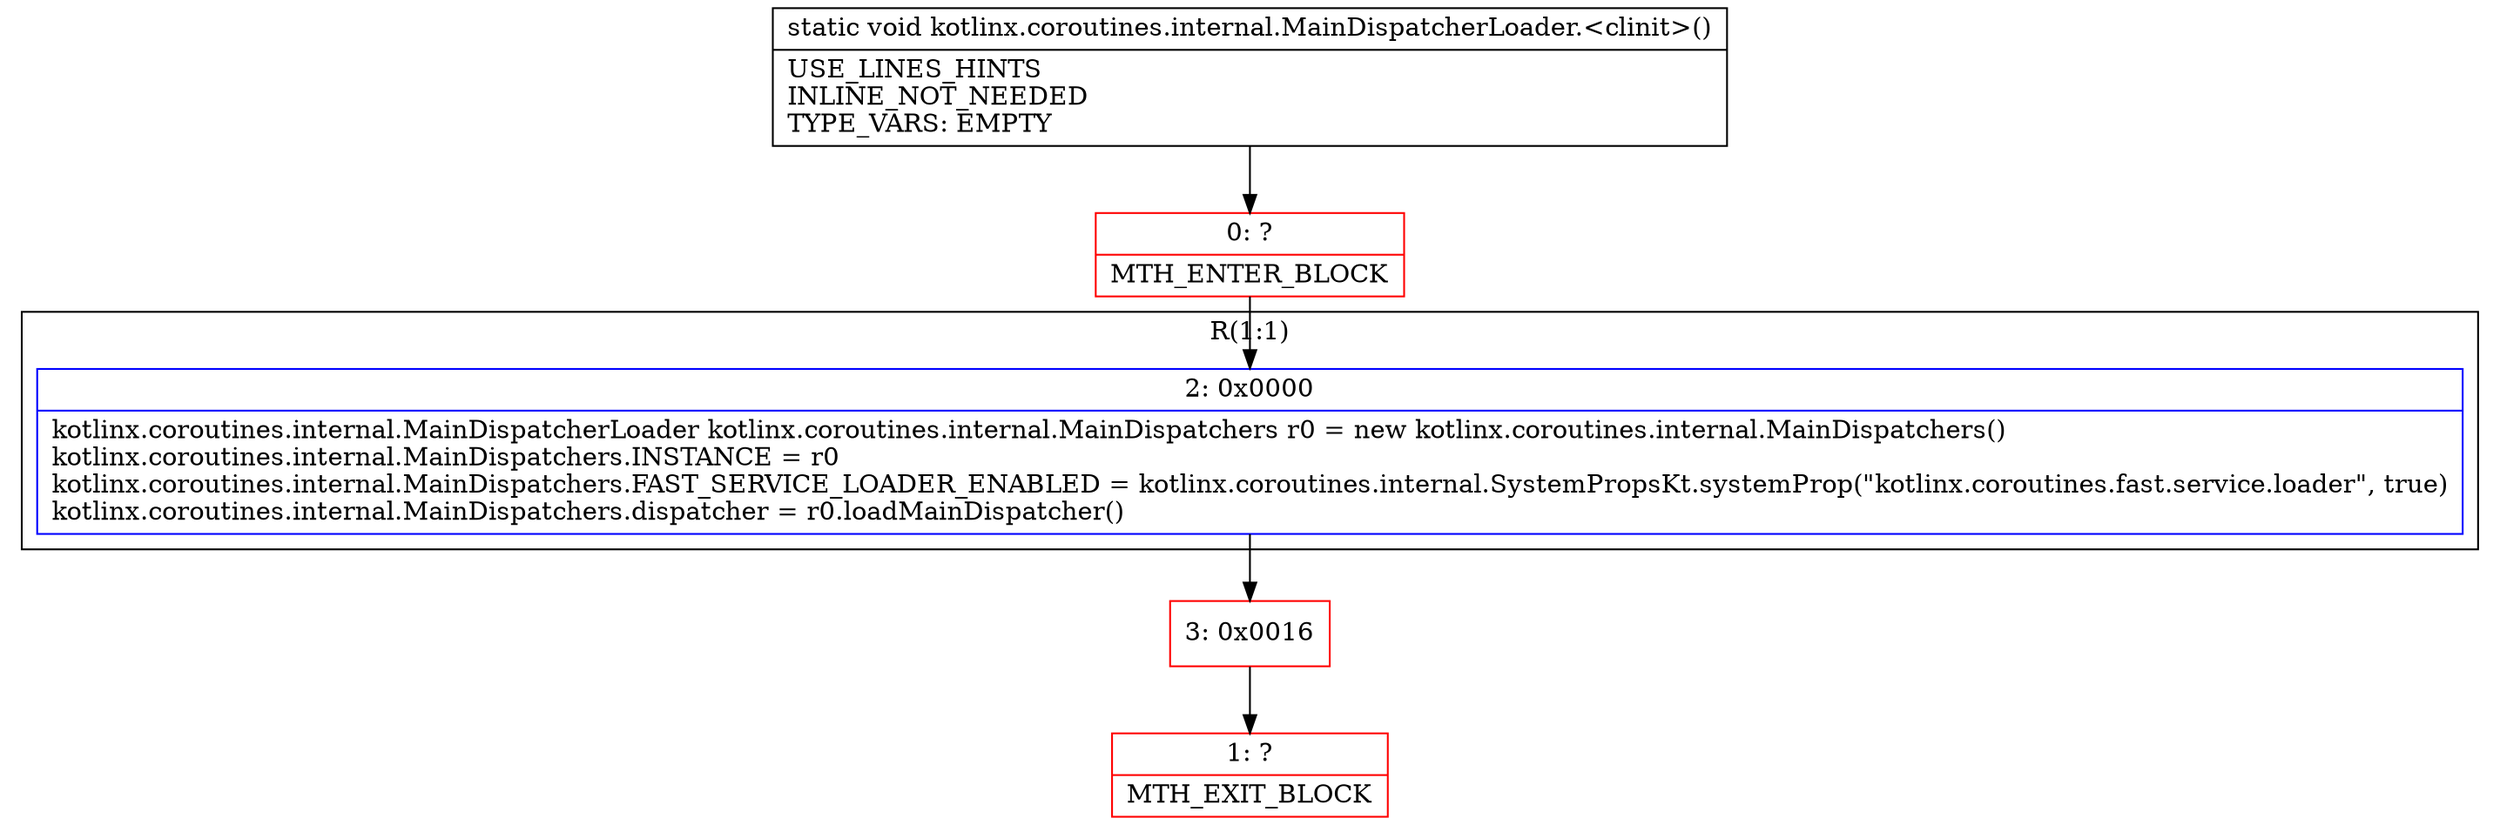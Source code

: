 digraph "CFG forkotlinx.coroutines.internal.MainDispatcherLoader.\<clinit\>()V" {
subgraph cluster_Region_1885214602 {
label = "R(1:1)";
node [shape=record,color=blue];
Node_2 [shape=record,label="{2\:\ 0x0000|kotlinx.coroutines.internal.MainDispatcherLoader kotlinx.coroutines.internal.MainDispatchers r0 = new kotlinx.coroutines.internal.MainDispatchers()\lkotlinx.coroutines.internal.MainDispatchers.INSTANCE = r0\lkotlinx.coroutines.internal.MainDispatchers.FAST_SERVICE_LOADER_ENABLED = kotlinx.coroutines.internal.SystemPropsKt.systemProp(\"kotlinx.coroutines.fast.service.loader\", true)\lkotlinx.coroutines.internal.MainDispatchers.dispatcher = r0.loadMainDispatcher()\l}"];
}
Node_0 [shape=record,color=red,label="{0\:\ ?|MTH_ENTER_BLOCK\l}"];
Node_3 [shape=record,color=red,label="{3\:\ 0x0016}"];
Node_1 [shape=record,color=red,label="{1\:\ ?|MTH_EXIT_BLOCK\l}"];
MethodNode[shape=record,label="{static void kotlinx.coroutines.internal.MainDispatcherLoader.\<clinit\>()  | USE_LINES_HINTS\lINLINE_NOT_NEEDED\lTYPE_VARS: EMPTY\l}"];
MethodNode -> Node_0;Node_2 -> Node_3;
Node_0 -> Node_2;
Node_3 -> Node_1;
}

